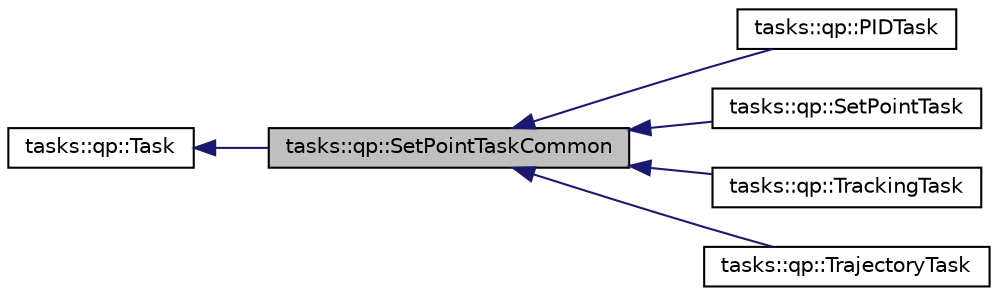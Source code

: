 digraph "tasks::qp::SetPointTaskCommon"
{
  edge [fontname="Helvetica",fontsize="10",labelfontname="Helvetica",labelfontsize="10"];
  node [fontname="Helvetica",fontsize="10",shape=record];
  rankdir="LR";
  Node0 [label="tasks::qp::SetPointTaskCommon",height=0.2,width=0.4,color="black", fillcolor="grey75", style="filled", fontcolor="black"];
  Node1 -> Node0 [dir="back",color="midnightblue",fontsize="10",style="solid",fontname="Helvetica"];
  Node1 [label="tasks::qp::Task",height=0.2,width=0.4,color="black", fillcolor="white", style="filled",URL="$classtasks_1_1qp_1_1Task.html"];
  Node0 -> Node2 [dir="back",color="midnightblue",fontsize="10",style="solid",fontname="Helvetica"];
  Node2 [label="tasks::qp::PIDTask",height=0.2,width=0.4,color="black", fillcolor="white", style="filled",URL="$classtasks_1_1qp_1_1PIDTask.html"];
  Node0 -> Node3 [dir="back",color="midnightblue",fontsize="10",style="solid",fontname="Helvetica"];
  Node3 [label="tasks::qp::SetPointTask",height=0.2,width=0.4,color="black", fillcolor="white", style="filled",URL="$classtasks_1_1qp_1_1SetPointTask.html"];
  Node0 -> Node4 [dir="back",color="midnightblue",fontsize="10",style="solid",fontname="Helvetica"];
  Node4 [label="tasks::qp::TrackingTask",height=0.2,width=0.4,color="black", fillcolor="white", style="filled",URL="$classtasks_1_1qp_1_1TrackingTask.html"];
  Node0 -> Node5 [dir="back",color="midnightblue",fontsize="10",style="solid",fontname="Helvetica"];
  Node5 [label="tasks::qp::TrajectoryTask",height=0.2,width=0.4,color="black", fillcolor="white", style="filled",URL="$classtasks_1_1qp_1_1TrajectoryTask.html"];
}
